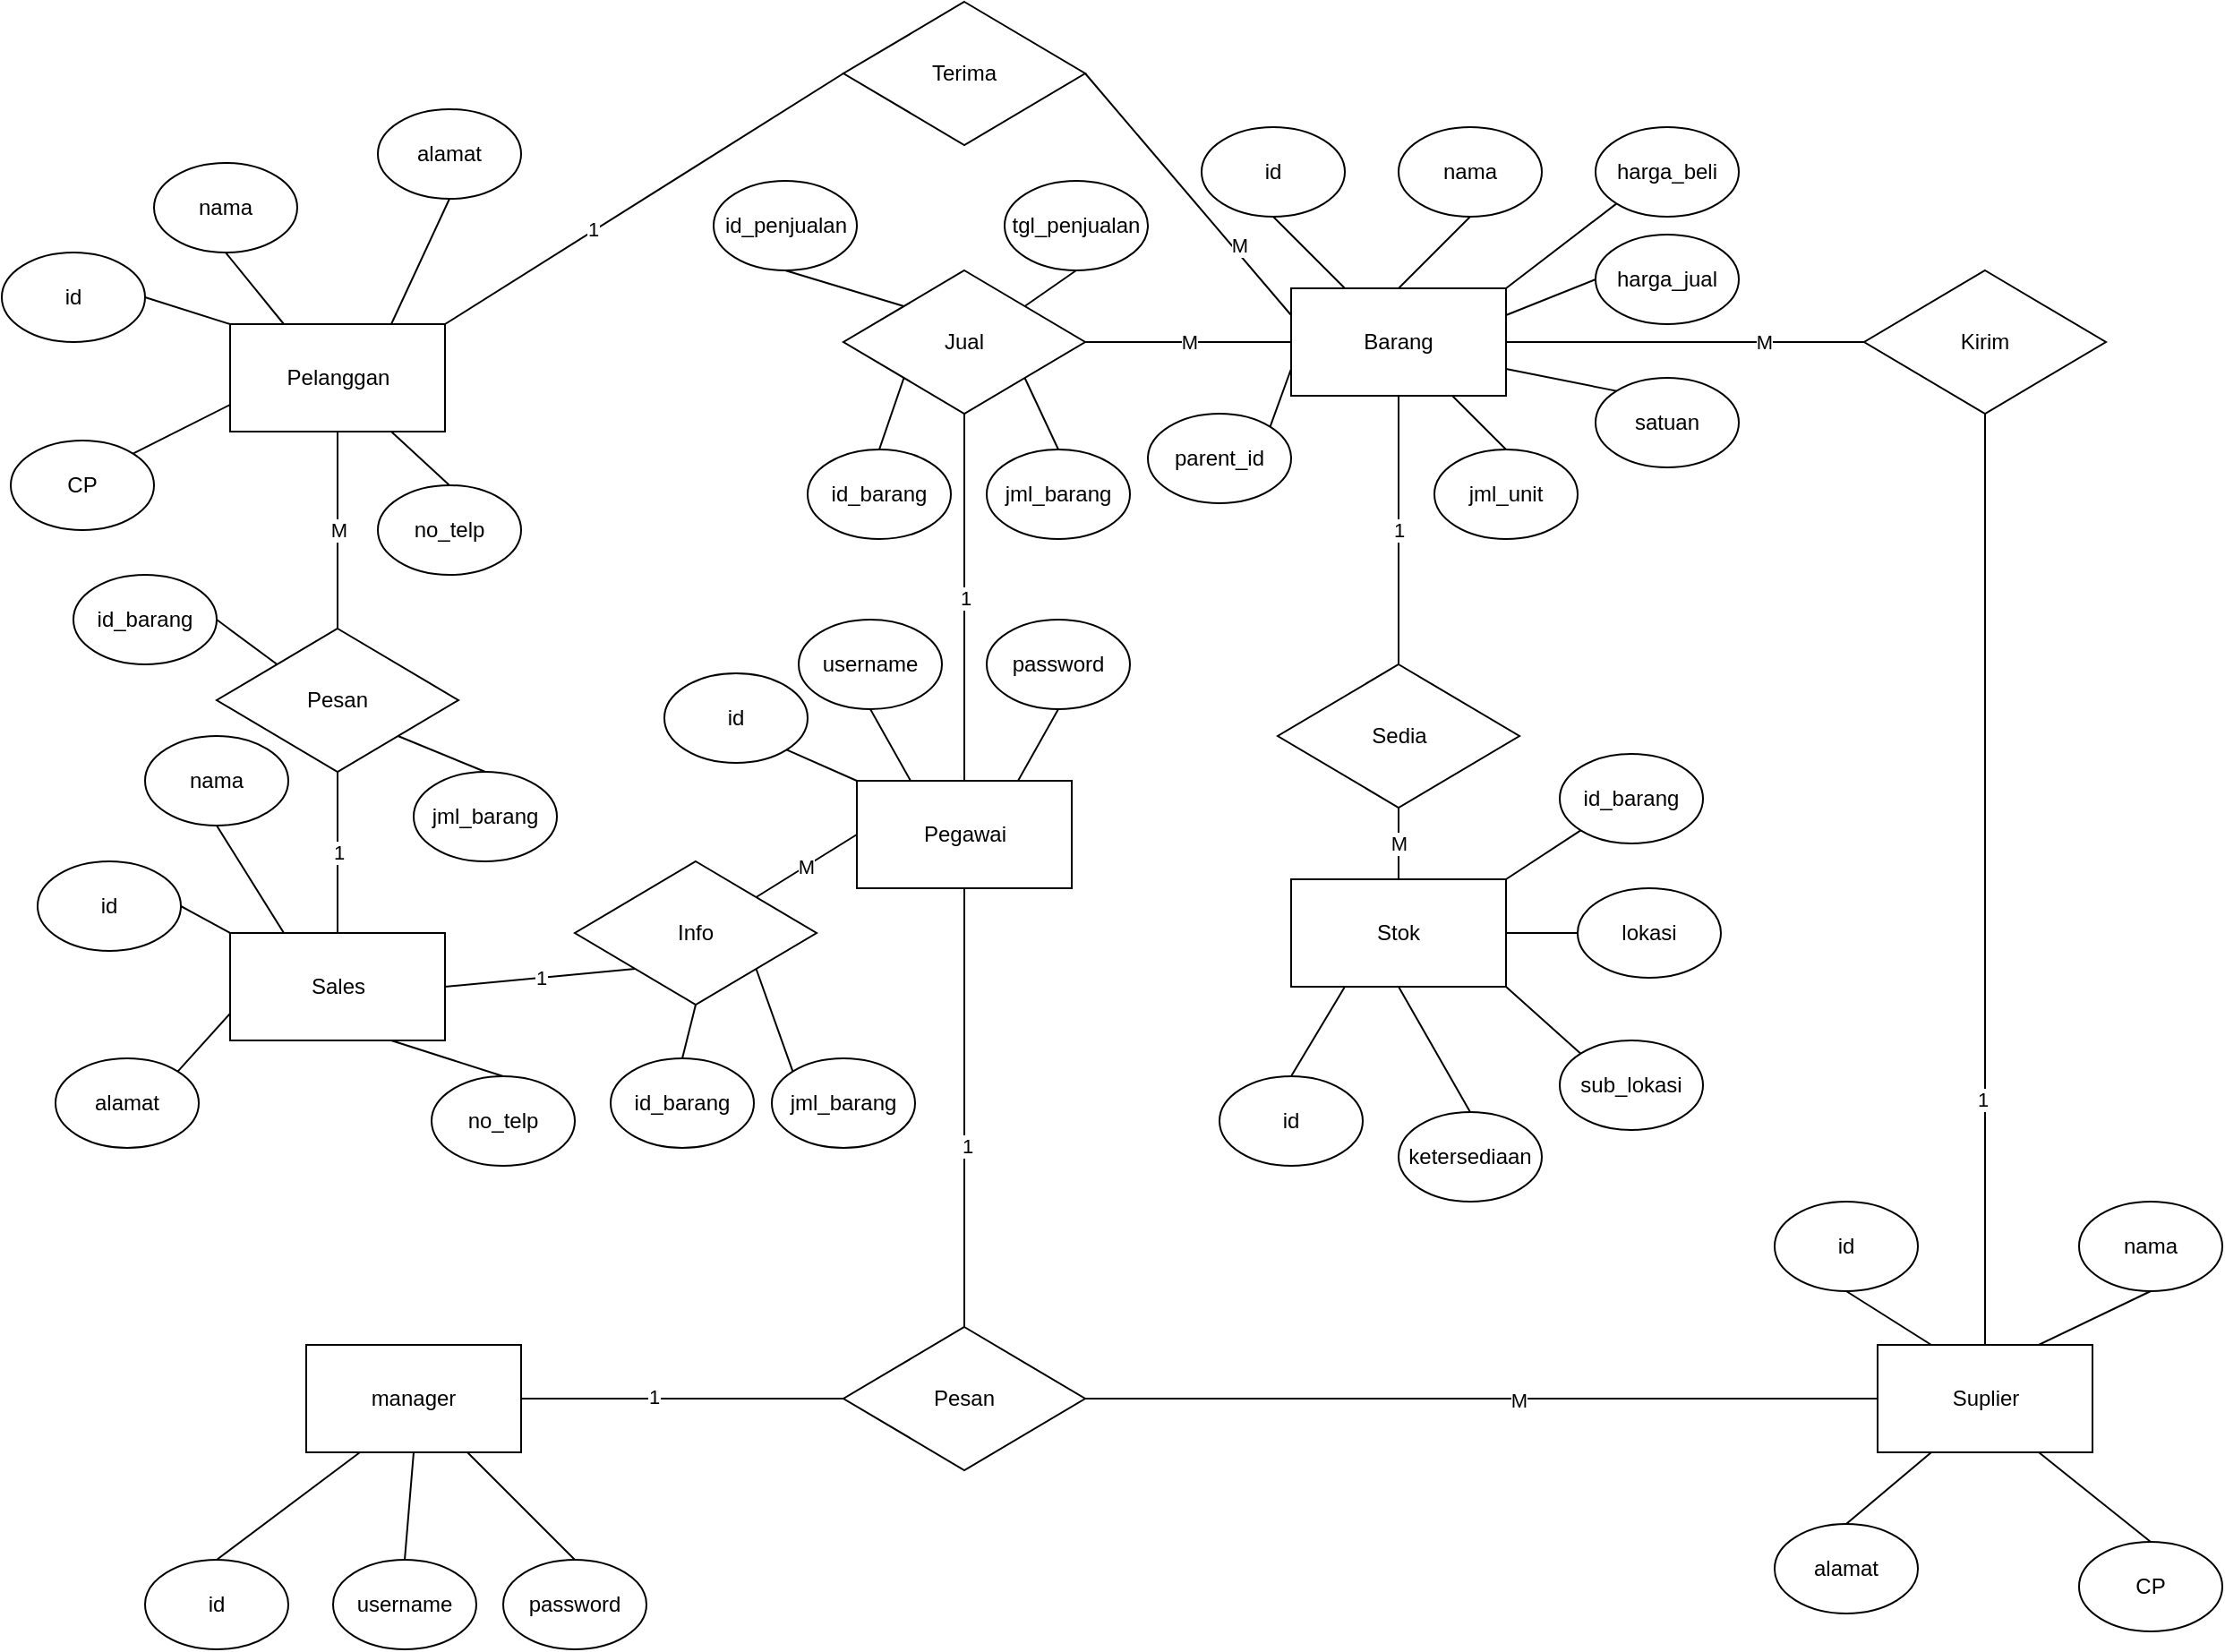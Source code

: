 <mxfile version="13.4.4" type="device"><diagram id="vcziOjVZ2U9jqrs1L8_x" name="Page-1"><mxGraphModel dx="2313" dy="846" grid="1" gridSize="10" guides="1" tooltips="1" connect="1" arrows="1" fold="1" page="1" pageScale="1" pageWidth="850" pageHeight="1100" math="0" shadow="0"><root><mxCell id="0"/><mxCell id="1" parent="0"/><mxCell id="saj2BSF682w0n4UITvv3-1" value="Pegawai" style="rounded=0;whiteSpace=wrap;html=1;" vertex="1" parent="1"><mxGeometry x="377.5" y="445" width="120" height="60" as="geometry"/></mxCell><mxCell id="saj2BSF682w0n4UITvv3-2" value="id" style="ellipse;whiteSpace=wrap;html=1;" vertex="1" parent="1"><mxGeometry x="270" y="385" width="80" height="50" as="geometry"/></mxCell><mxCell id="saj2BSF682w0n4UITvv3-3" value="username" style="ellipse;whiteSpace=wrap;html=1;" vertex="1" parent="1"><mxGeometry x="345" y="355" width="80" height="50" as="geometry"/></mxCell><mxCell id="saj2BSF682w0n4UITvv3-4" value="password" style="ellipse;whiteSpace=wrap;html=1;" vertex="1" parent="1"><mxGeometry x="450" y="355" width="80" height="50" as="geometry"/></mxCell><mxCell id="saj2BSF682w0n4UITvv3-8" value="" style="endArrow=none;html=1;entryX=1;entryY=1;entryDx=0;entryDy=0;exitX=0;exitY=0;exitDx=0;exitDy=0;" edge="1" parent="1" source="saj2BSF682w0n4UITvv3-1" target="saj2BSF682w0n4UITvv3-2"><mxGeometry width="50" height="50" relative="1" as="geometry"><mxPoint x="660" y="605" as="sourcePoint"/><mxPoint x="710" y="555" as="targetPoint"/></mxGeometry></mxCell><mxCell id="saj2BSF682w0n4UITvv3-9" value="" style="endArrow=none;html=1;entryX=0.5;entryY=1;entryDx=0;entryDy=0;exitX=0.25;exitY=0;exitDx=0;exitDy=0;" edge="1" parent="1" source="saj2BSF682w0n4UITvv3-1" target="saj2BSF682w0n4UITvv3-3"><mxGeometry width="50" height="50" relative="1" as="geometry"><mxPoint x="360" y="615" as="sourcePoint"/><mxPoint x="410" y="565" as="targetPoint"/></mxGeometry></mxCell><mxCell id="saj2BSF682w0n4UITvv3-10" value="" style="endArrow=none;html=1;entryX=0.5;entryY=1;entryDx=0;entryDy=0;exitX=0.75;exitY=0;exitDx=0;exitDy=0;" edge="1" parent="1" source="saj2BSF682w0n4UITvv3-1" target="saj2BSF682w0n4UITvv3-4"><mxGeometry width="50" height="50" relative="1" as="geometry"><mxPoint x="660" y="605" as="sourcePoint"/><mxPoint x="710" y="555" as="targetPoint"/></mxGeometry></mxCell><mxCell id="saj2BSF682w0n4UITvv3-11" value="Jual" style="rhombus;whiteSpace=wrap;html=1;" vertex="1" parent="1"><mxGeometry x="370" y="160" width="135" height="80" as="geometry"/></mxCell><mxCell id="saj2BSF682w0n4UITvv3-15" value="id_penjualan" style="ellipse;whiteSpace=wrap;html=1;" vertex="1" parent="1"><mxGeometry x="297.5" y="110" width="80" height="50" as="geometry"/></mxCell><mxCell id="saj2BSF682w0n4UITvv3-16" value="tgl_penjualan" style="ellipse;whiteSpace=wrap;html=1;" vertex="1" parent="1"><mxGeometry x="460" y="110" width="80" height="50" as="geometry"/></mxCell><mxCell id="saj2BSF682w0n4UITvv3-17" value="id_barang" style="ellipse;whiteSpace=wrap;html=1;" vertex="1" parent="1"><mxGeometry x="350" y="260" width="80" height="50" as="geometry"/></mxCell><mxCell id="saj2BSF682w0n4UITvv3-18" value="jml_barang" style="ellipse;whiteSpace=wrap;html=1;" vertex="1" parent="1"><mxGeometry x="450" y="260" width="80" height="50" as="geometry"/></mxCell><mxCell id="saj2BSF682w0n4UITvv3-19" value="" style="endArrow=none;html=1;entryX=0;entryY=1;entryDx=0;entryDy=0;exitX=0.5;exitY=0;exitDx=0;exitDy=0;" edge="1" parent="1" source="saj2BSF682w0n4UITvv3-17" target="saj2BSF682w0n4UITvv3-11"><mxGeometry width="50" height="50" relative="1" as="geometry"><mxPoint x="400" y="330" as="sourcePoint"/><mxPoint x="450" y="280" as="targetPoint"/></mxGeometry></mxCell><mxCell id="saj2BSF682w0n4UITvv3-20" value="" style="endArrow=none;html=1;entryX=1;entryY=1;entryDx=0;entryDy=0;exitX=0.5;exitY=0;exitDx=0;exitDy=0;" edge="1" parent="1" source="saj2BSF682w0n4UITvv3-18" target="saj2BSF682w0n4UITvv3-11"><mxGeometry width="50" height="50" relative="1" as="geometry"><mxPoint x="400" y="330" as="sourcePoint"/><mxPoint x="450" y="280" as="targetPoint"/></mxGeometry></mxCell><mxCell id="saj2BSF682w0n4UITvv3-22" value="" style="endArrow=none;html=1;entryX=0.5;entryY=1;entryDx=0;entryDy=0;exitX=1;exitY=0;exitDx=0;exitDy=0;" edge="1" parent="1" source="saj2BSF682w0n4UITvv3-11" target="saj2BSF682w0n4UITvv3-16"><mxGeometry width="50" height="50" relative="1" as="geometry"><mxPoint x="370" y="420" as="sourcePoint"/><mxPoint x="440" y="340" as="targetPoint"/></mxGeometry></mxCell><mxCell id="saj2BSF682w0n4UITvv3-23" value="" style="endArrow=none;html=1;entryX=0.5;entryY=1;entryDx=0;entryDy=0;exitX=0;exitY=0;exitDx=0;exitDy=0;" edge="1" parent="1" source="saj2BSF682w0n4UITvv3-11" target="saj2BSF682w0n4UITvv3-15"><mxGeometry width="50" height="50" relative="1" as="geometry"><mxPoint x="375" y="380" as="sourcePoint"/><mxPoint x="425" y="330" as="targetPoint"/></mxGeometry></mxCell><mxCell id="saj2BSF682w0n4UITvv3-24" value="Barang" style="rounded=0;whiteSpace=wrap;html=1;" vertex="1" parent="1"><mxGeometry x="620" y="170" width="120" height="60" as="geometry"/></mxCell><mxCell id="saj2BSF682w0n4UITvv3-25" value="id" style="ellipse;whiteSpace=wrap;html=1;" vertex="1" parent="1"><mxGeometry x="570" y="80" width="80" height="50" as="geometry"/></mxCell><mxCell id="saj2BSF682w0n4UITvv3-26" value="nama" style="ellipse;whiteSpace=wrap;html=1;" vertex="1" parent="1"><mxGeometry x="680" y="80" width="80" height="50" as="geometry"/></mxCell><mxCell id="saj2BSF682w0n4UITvv3-27" value="harga_beli" style="ellipse;whiteSpace=wrap;html=1;" vertex="1" parent="1"><mxGeometry x="790" y="80" width="80" height="50" as="geometry"/></mxCell><mxCell id="saj2BSF682w0n4UITvv3-28" value="harga_jual" style="ellipse;whiteSpace=wrap;html=1;" vertex="1" parent="1"><mxGeometry x="790" y="140" width="80" height="50" as="geometry"/></mxCell><mxCell id="saj2BSF682w0n4UITvv3-29" value="satuan" style="ellipse;whiteSpace=wrap;html=1;" vertex="1" parent="1"><mxGeometry x="790" y="220" width="80" height="50" as="geometry"/></mxCell><mxCell id="saj2BSF682w0n4UITvv3-30" value="jml_unit" style="ellipse;whiteSpace=wrap;html=1;" vertex="1" parent="1"><mxGeometry x="700" y="260" width="80" height="50" as="geometry"/></mxCell><mxCell id="saj2BSF682w0n4UITvv3-31" value="parent_id" style="ellipse;whiteSpace=wrap;html=1;" vertex="1" parent="1"><mxGeometry x="540" y="240" width="80" height="50" as="geometry"/></mxCell><mxCell id="saj2BSF682w0n4UITvv3-32" value="" style="endArrow=none;html=1;entryX=0.5;entryY=1;entryDx=0;entryDy=0;exitX=0.25;exitY=0;exitDx=0;exitDy=0;" edge="1" parent="1" source="saj2BSF682w0n4UITvv3-24" target="saj2BSF682w0n4UITvv3-25"><mxGeometry width="50" height="50" relative="1" as="geometry"><mxPoint x="550" y="420" as="sourcePoint"/><mxPoint x="600" y="370" as="targetPoint"/></mxGeometry></mxCell><mxCell id="saj2BSF682w0n4UITvv3-33" value="" style="endArrow=none;html=1;entryX=0.5;entryY=1;entryDx=0;entryDy=0;exitX=0.5;exitY=0;exitDx=0;exitDy=0;" edge="1" parent="1" source="saj2BSF682w0n4UITvv3-24" target="saj2BSF682w0n4UITvv3-26"><mxGeometry width="50" height="50" relative="1" as="geometry"><mxPoint x="550" y="410" as="sourcePoint"/><mxPoint x="600" y="360" as="targetPoint"/></mxGeometry></mxCell><mxCell id="saj2BSF682w0n4UITvv3-34" value="" style="endArrow=none;html=1;entryX=0;entryY=1;entryDx=0;entryDy=0;exitX=1;exitY=0;exitDx=0;exitDy=0;" edge="1" parent="1" source="saj2BSF682w0n4UITvv3-24" target="saj2BSF682w0n4UITvv3-27"><mxGeometry width="50" height="50" relative="1" as="geometry"><mxPoint x="540" y="410" as="sourcePoint"/><mxPoint x="590" y="360" as="targetPoint"/></mxGeometry></mxCell><mxCell id="saj2BSF682w0n4UITvv3-35" value="" style="endArrow=none;html=1;entryX=0;entryY=0.5;entryDx=0;entryDy=0;exitX=1;exitY=0.25;exitDx=0;exitDy=0;" edge="1" parent="1" source="saj2BSF682w0n4UITvv3-24" target="saj2BSF682w0n4UITvv3-28"><mxGeometry width="50" height="50" relative="1" as="geometry"><mxPoint x="690" y="400" as="sourcePoint"/><mxPoint x="740" y="350" as="targetPoint"/></mxGeometry></mxCell><mxCell id="saj2BSF682w0n4UITvv3-36" value="" style="endArrow=none;html=1;entryX=0;entryY=0;entryDx=0;entryDy=0;exitX=1;exitY=0.75;exitDx=0;exitDy=0;" edge="1" parent="1" source="saj2BSF682w0n4UITvv3-24" target="saj2BSF682w0n4UITvv3-29"><mxGeometry width="50" height="50" relative="1" as="geometry"><mxPoint x="690" y="410" as="sourcePoint"/><mxPoint x="740" y="360" as="targetPoint"/></mxGeometry></mxCell><mxCell id="saj2BSF682w0n4UITvv3-37" value="" style="endArrow=none;html=1;entryX=0.75;entryY=1;entryDx=0;entryDy=0;exitX=0.5;exitY=0;exitDx=0;exitDy=0;" edge="1" parent="1" source="saj2BSF682w0n4UITvv3-30" target="saj2BSF682w0n4UITvv3-24"><mxGeometry width="50" height="50" relative="1" as="geometry"><mxPoint x="690" y="410" as="sourcePoint"/><mxPoint x="740" y="360" as="targetPoint"/></mxGeometry></mxCell><mxCell id="saj2BSF682w0n4UITvv3-38" value="" style="endArrow=none;html=1;entryX=0;entryY=0.75;entryDx=0;entryDy=0;exitX=1;exitY=0;exitDx=0;exitDy=0;" edge="1" parent="1" source="saj2BSF682w0n4UITvv3-31" target="saj2BSF682w0n4UITvv3-24"><mxGeometry width="50" height="50" relative="1" as="geometry"><mxPoint x="580" y="420" as="sourcePoint"/><mxPoint x="630" y="370" as="targetPoint"/></mxGeometry></mxCell><mxCell id="saj2BSF682w0n4UITvv3-39" value="M" style="endArrow=none;html=1;entryX=0;entryY=0.5;entryDx=0;entryDy=0;exitX=1;exitY=0.5;exitDx=0;exitDy=0;" edge="1" parent="1" source="saj2BSF682w0n4UITvv3-11" target="saj2BSF682w0n4UITvv3-24"><mxGeometry width="50" height="50" relative="1" as="geometry"><mxPoint x="470" y="410" as="sourcePoint"/><mxPoint x="520" y="360" as="targetPoint"/></mxGeometry></mxCell><mxCell id="saj2BSF682w0n4UITvv3-40" value="Sedia" style="rhombus;whiteSpace=wrap;html=1;" vertex="1" parent="1"><mxGeometry x="612.5" y="380" width="135" height="80" as="geometry"/></mxCell><mxCell id="saj2BSF682w0n4UITvv3-41" value="1" style="endArrow=none;html=1;entryX=0.5;entryY=1;entryDx=0;entryDy=0;exitX=0.5;exitY=0;exitDx=0;exitDy=0;" edge="1" parent="1" source="saj2BSF682w0n4UITvv3-40" target="saj2BSF682w0n4UITvv3-24"><mxGeometry width="50" height="50" relative="1" as="geometry"><mxPoint x="420" y="470" as="sourcePoint"/><mxPoint x="470" y="420" as="targetPoint"/></mxGeometry></mxCell><mxCell id="saj2BSF682w0n4UITvv3-42" value="Stok" style="rounded=0;whiteSpace=wrap;html=1;" vertex="1" parent="1"><mxGeometry x="620" y="500" width="120" height="60" as="geometry"/></mxCell><mxCell id="saj2BSF682w0n4UITvv3-43" value="M" style="endArrow=none;html=1;entryX=0.5;entryY=1;entryDx=0;entryDy=0;" edge="1" parent="1" source="saj2BSF682w0n4UITvv3-42" target="saj2BSF682w0n4UITvv3-40"><mxGeometry width="50" height="50" relative="1" as="geometry"><mxPoint x="460" y="610" as="sourcePoint"/><mxPoint x="510" y="560" as="targetPoint"/></mxGeometry></mxCell><mxCell id="saj2BSF682w0n4UITvv3-44" value="id_barang" style="ellipse;whiteSpace=wrap;html=1;" vertex="1" parent="1"><mxGeometry x="770" y="430" width="80" height="50" as="geometry"/></mxCell><mxCell id="saj2BSF682w0n4UITvv3-45" value="lokasi" style="ellipse;whiteSpace=wrap;html=1;" vertex="1" parent="1"><mxGeometry x="780" y="505" width="80" height="50" as="geometry"/></mxCell><mxCell id="saj2BSF682w0n4UITvv3-46" value="sub_lokasi" style="ellipse;whiteSpace=wrap;html=1;" vertex="1" parent="1"><mxGeometry x="770" y="590" width="80" height="50" as="geometry"/></mxCell><mxCell id="saj2BSF682w0n4UITvv3-47" value="ketersediaan" style="ellipse;whiteSpace=wrap;html=1;" vertex="1" parent="1"><mxGeometry x="680" y="630" width="80" height="50" as="geometry"/></mxCell><mxCell id="saj2BSF682w0n4UITvv3-48" value="id" style="ellipse;whiteSpace=wrap;html=1;" vertex="1" parent="1"><mxGeometry x="580" y="610" width="80" height="50" as="geometry"/></mxCell><mxCell id="saj2BSF682w0n4UITvv3-49" value="" style="endArrow=none;html=1;entryX=0.25;entryY=1;entryDx=0;entryDy=0;exitX=0.5;exitY=0;exitDx=0;exitDy=0;" edge="1" parent="1" source="saj2BSF682w0n4UITvv3-48" target="saj2BSF682w0n4UITvv3-42"><mxGeometry width="50" height="50" relative="1" as="geometry"><mxPoint x="450" y="630" as="sourcePoint"/><mxPoint x="500" y="580" as="targetPoint"/></mxGeometry></mxCell><mxCell id="saj2BSF682w0n4UITvv3-50" value="" style="endArrow=none;html=1;entryX=0.5;entryY=1;entryDx=0;entryDy=0;exitX=0.5;exitY=0;exitDx=0;exitDy=0;" edge="1" parent="1" source="saj2BSF682w0n4UITvv3-47" target="saj2BSF682w0n4UITvv3-42"><mxGeometry width="50" height="50" relative="1" as="geometry"><mxPoint x="660" y="770" as="sourcePoint"/><mxPoint x="710" y="720" as="targetPoint"/></mxGeometry></mxCell><mxCell id="saj2BSF682w0n4UITvv3-51" value="" style="endArrow=none;html=1;entryX=1;entryY=1;entryDx=0;entryDy=0;exitX=0;exitY=0;exitDx=0;exitDy=0;" edge="1" parent="1" source="saj2BSF682w0n4UITvv3-46" target="saj2BSF682w0n4UITvv3-42"><mxGeometry width="50" height="50" relative="1" as="geometry"><mxPoint x="850" y="800" as="sourcePoint"/><mxPoint x="900" y="750" as="targetPoint"/></mxGeometry></mxCell><mxCell id="saj2BSF682w0n4UITvv3-52" value="" style="endArrow=none;html=1;entryX=1;entryY=0.5;entryDx=0;entryDy=0;exitX=0;exitY=0.5;exitDx=0;exitDy=0;" edge="1" parent="1" source="saj2BSF682w0n4UITvv3-45" target="saj2BSF682w0n4UITvv3-42"><mxGeometry width="50" height="50" relative="1" as="geometry"><mxPoint x="780" y="780" as="sourcePoint"/><mxPoint x="830" y="730" as="targetPoint"/></mxGeometry></mxCell><mxCell id="saj2BSF682w0n4UITvv3-53" value="" style="endArrow=none;html=1;entryX=0;entryY=1;entryDx=0;entryDy=0;exitX=1;exitY=0;exitDx=0;exitDy=0;" edge="1" parent="1" source="saj2BSF682w0n4UITvv3-42" target="saj2BSF682w0n4UITvv3-44"><mxGeometry width="50" height="50" relative="1" as="geometry"><mxPoint x="680" y="760" as="sourcePoint"/><mxPoint x="730" y="710" as="targetPoint"/></mxGeometry></mxCell><mxCell id="saj2BSF682w0n4UITvv3-54" value="Kirim" style="rhombus;whiteSpace=wrap;html=1;" vertex="1" parent="1"><mxGeometry x="940" y="160" width="135" height="80" as="geometry"/></mxCell><mxCell id="saj2BSF682w0n4UITvv3-55" value="" style="endArrow=none;html=1;entryX=0;entryY=0.5;entryDx=0;entryDy=0;exitX=1;exitY=0.5;exitDx=0;exitDy=0;" edge="1" parent="1" source="saj2BSF682w0n4UITvv3-24" target="saj2BSF682w0n4UITvv3-54"><mxGeometry width="50" height="50" relative="1" as="geometry"><mxPoint x="460" y="450" as="sourcePoint"/><mxPoint x="510" y="400" as="targetPoint"/></mxGeometry></mxCell><mxCell id="saj2BSF682w0n4UITvv3-127" value="M" style="edgeLabel;html=1;align=center;verticalAlign=middle;resizable=0;points=[];" vertex="1" connectable="0" parent="saj2BSF682w0n4UITvv3-55"><mxGeometry x="0.439" relative="1" as="geometry"><mxPoint as="offset"/></mxGeometry></mxCell><mxCell id="saj2BSF682w0n4UITvv3-56" value="Suplier" style="rounded=0;whiteSpace=wrap;html=1;" vertex="1" parent="1"><mxGeometry x="947.5" y="760" width="120" height="60" as="geometry"/></mxCell><mxCell id="saj2BSF682w0n4UITvv3-57" value="id" style="ellipse;whiteSpace=wrap;html=1;" vertex="1" parent="1"><mxGeometry x="890" y="680" width="80" height="50" as="geometry"/></mxCell><mxCell id="saj2BSF682w0n4UITvv3-58" value="nama" style="ellipse;whiteSpace=wrap;html=1;" vertex="1" parent="1"><mxGeometry x="1060" y="680" width="80" height="50" as="geometry"/></mxCell><mxCell id="saj2BSF682w0n4UITvv3-59" value="CP" style="ellipse;whiteSpace=wrap;html=1;" vertex="1" parent="1"><mxGeometry x="1060" y="870" width="80" height="50" as="geometry"/></mxCell><mxCell id="saj2BSF682w0n4UITvv3-60" value="alamat" style="ellipse;whiteSpace=wrap;html=1;" vertex="1" parent="1"><mxGeometry x="890" y="860" width="80" height="50" as="geometry"/></mxCell><mxCell id="saj2BSF682w0n4UITvv3-61" value="" style="endArrow=none;html=1;entryX=0.25;entryY=0;entryDx=0;entryDy=0;exitX=0.5;exitY=1;exitDx=0;exitDy=0;" edge="1" parent="1" source="saj2BSF682w0n4UITvv3-57" target="saj2BSF682w0n4UITvv3-56"><mxGeometry width="50" height="50" relative="1" as="geometry"><mxPoint x="770" y="860" as="sourcePoint"/><mxPoint x="820" y="810" as="targetPoint"/></mxGeometry></mxCell><mxCell id="saj2BSF682w0n4UITvv3-62" value="" style="endArrow=none;html=1;entryX=0.5;entryY=1;entryDx=0;entryDy=0;exitX=0.75;exitY=0;exitDx=0;exitDy=0;" edge="1" parent="1" source="saj2BSF682w0n4UITvv3-56" target="saj2BSF682w0n4UITvv3-58"><mxGeometry width="50" height="50" relative="1" as="geometry"><mxPoint x="1010" y="970" as="sourcePoint"/><mxPoint x="1060" y="920" as="targetPoint"/></mxGeometry></mxCell><mxCell id="saj2BSF682w0n4UITvv3-63" value="" style="endArrow=none;html=1;entryX=0.25;entryY=1;entryDx=0;entryDy=0;exitX=0.5;exitY=0;exitDx=0;exitDy=0;" edge="1" parent="1" source="saj2BSF682w0n4UITvv3-60" target="saj2BSF682w0n4UITvv3-56"><mxGeometry width="50" height="50" relative="1" as="geometry"><mxPoint x="920" y="980" as="sourcePoint"/><mxPoint x="970" y="930" as="targetPoint"/></mxGeometry></mxCell><mxCell id="saj2BSF682w0n4UITvv3-64" value="" style="endArrow=none;html=1;entryX=0.75;entryY=1;entryDx=0;entryDy=0;exitX=0.5;exitY=0;exitDx=0;exitDy=0;" edge="1" parent="1" source="saj2BSF682w0n4UITvv3-59" target="saj2BSF682w0n4UITvv3-56"><mxGeometry width="50" height="50" relative="1" as="geometry"><mxPoint x="1040" y="990" as="sourcePoint"/><mxPoint x="1090" y="940" as="targetPoint"/></mxGeometry></mxCell><mxCell id="saj2BSF682w0n4UITvv3-65" value="" style="endArrow=none;html=1;entryX=0.5;entryY=1;entryDx=0;entryDy=0;exitX=0.5;exitY=0;exitDx=0;exitDy=0;" edge="1" parent="1" source="saj2BSF682w0n4UITvv3-56" target="saj2BSF682w0n4UITvv3-54"><mxGeometry width="50" height="50" relative="1" as="geometry"><mxPoint x="950" y="510" as="sourcePoint"/><mxPoint x="1000" y="460" as="targetPoint"/></mxGeometry></mxCell><mxCell id="saj2BSF682w0n4UITvv3-126" value="1" style="edgeLabel;html=1;align=center;verticalAlign=middle;resizable=0;points=[];" vertex="1" connectable="0" parent="saj2BSF682w0n4UITvv3-65"><mxGeometry x="-0.472" y="2" relative="1" as="geometry"><mxPoint as="offset"/></mxGeometry></mxCell><mxCell id="saj2BSF682w0n4UITvv3-66" value="Pesan" style="rhombus;whiteSpace=wrap;html=1;" vertex="1" parent="1"><mxGeometry x="370" y="750" width="135" height="80" as="geometry"/></mxCell><mxCell id="saj2BSF682w0n4UITvv3-67" value="" style="endArrow=none;html=1;entryX=0;entryY=0.5;entryDx=0;entryDy=0;exitX=1;exitY=0.5;exitDx=0;exitDy=0;" edge="1" parent="1" source="saj2BSF682w0n4UITvv3-66" target="saj2BSF682w0n4UITvv3-56"><mxGeometry width="50" height="50" relative="1" as="geometry"><mxPoint x="660" y="750" as="sourcePoint"/><mxPoint x="710" y="700" as="targetPoint"/></mxGeometry></mxCell><mxCell id="saj2BSF682w0n4UITvv3-124" value="M" style="edgeLabel;html=1;align=center;verticalAlign=middle;resizable=0;points=[];" vertex="1" connectable="0" parent="saj2BSF682w0n4UITvv3-67"><mxGeometry x="0.092" y="-1" relative="1" as="geometry"><mxPoint as="offset"/></mxGeometry></mxCell><mxCell id="saj2BSF682w0n4UITvv3-68" value="manager" style="rounded=0;whiteSpace=wrap;html=1;" vertex="1" parent="1"><mxGeometry x="70" y="760" width="120" height="60" as="geometry"/></mxCell><mxCell id="saj2BSF682w0n4UITvv3-69" value="id" style="ellipse;whiteSpace=wrap;html=1;" vertex="1" parent="1"><mxGeometry x="-20" y="880" width="80" height="50" as="geometry"/></mxCell><mxCell id="saj2BSF682w0n4UITvv3-70" value="username" style="ellipse;whiteSpace=wrap;html=1;" vertex="1" parent="1"><mxGeometry x="85" y="880" width="80" height="50" as="geometry"/></mxCell><mxCell id="saj2BSF682w0n4UITvv3-71" value="password" style="ellipse;whiteSpace=wrap;html=1;" vertex="1" parent="1"><mxGeometry x="180" y="880" width="80" height="50" as="geometry"/></mxCell><mxCell id="saj2BSF682w0n4UITvv3-75" value="" style="endArrow=none;html=1;entryX=0;entryY=0.5;entryDx=0;entryDy=0;exitX=1;exitY=0.5;exitDx=0;exitDy=0;" edge="1" parent="1" source="saj2BSF682w0n4UITvv3-68" target="saj2BSF682w0n4UITvv3-66"><mxGeometry width="50" height="50" relative="1" as="geometry"><mxPoint x="250" y="870" as="sourcePoint"/><mxPoint x="300" y="820" as="targetPoint"/></mxGeometry></mxCell><mxCell id="saj2BSF682w0n4UITvv3-123" value="1" style="edgeLabel;html=1;align=center;verticalAlign=middle;resizable=0;points=[];" vertex="1" connectable="0" parent="saj2BSF682w0n4UITvv3-75"><mxGeometry x="-0.179" y="1" relative="1" as="geometry"><mxPoint as="offset"/></mxGeometry></mxCell><mxCell id="saj2BSF682w0n4UITvv3-76" value="Pelanggan" style="rounded=0;whiteSpace=wrap;html=1;" vertex="1" parent="1"><mxGeometry x="27.5" y="190" width="120" height="60" as="geometry"/></mxCell><mxCell id="saj2BSF682w0n4UITvv3-77" value="id" style="ellipse;whiteSpace=wrap;html=1;" vertex="1" parent="1"><mxGeometry x="-100" y="150" width="80" height="50" as="geometry"/></mxCell><mxCell id="saj2BSF682w0n4UITvv3-78" value="nama" style="ellipse;whiteSpace=wrap;html=1;" vertex="1" parent="1"><mxGeometry x="-15" y="100" width="80" height="50" as="geometry"/></mxCell><mxCell id="saj2BSF682w0n4UITvv3-79" value="alamat" style="ellipse;whiteSpace=wrap;html=1;" vertex="1" parent="1"><mxGeometry x="110" y="70" width="80" height="50" as="geometry"/></mxCell><mxCell id="saj2BSF682w0n4UITvv3-80" value="" style="endArrow=none;html=1;entryX=1;entryY=0.5;entryDx=0;entryDy=0;exitX=0;exitY=0;exitDx=0;exitDy=0;" edge="1" parent="1" source="saj2BSF682w0n4UITvv3-76" target="saj2BSF682w0n4UITvv3-77"><mxGeometry width="50" height="50" relative="1" as="geometry"><mxPoint x="300" y="350" as="sourcePoint"/><mxPoint x="350" y="300" as="targetPoint"/></mxGeometry></mxCell><mxCell id="saj2BSF682w0n4UITvv3-81" value="" style="endArrow=none;html=1;entryX=0.5;entryY=1;entryDx=0;entryDy=0;exitX=0.25;exitY=0;exitDx=0;exitDy=0;" edge="1" parent="1" source="saj2BSF682w0n4UITvv3-76" target="saj2BSF682w0n4UITvv3-78"><mxGeometry width="50" height="50" relative="1" as="geometry"><mxPoint y="360" as="sourcePoint"/><mxPoint x="50" y="310" as="targetPoint"/></mxGeometry></mxCell><mxCell id="saj2BSF682w0n4UITvv3-82" value="" style="endArrow=none;html=1;entryX=0.5;entryY=1;entryDx=0;entryDy=0;exitX=0.75;exitY=0;exitDx=0;exitDy=0;" edge="1" parent="1" source="saj2BSF682w0n4UITvv3-76" target="saj2BSF682w0n4UITvv3-79"><mxGeometry width="50" height="50" relative="1" as="geometry"><mxPoint x="300" y="350" as="sourcePoint"/><mxPoint x="350" y="300" as="targetPoint"/></mxGeometry></mxCell><mxCell id="saj2BSF682w0n4UITvv3-83" value="CP" style="ellipse;whiteSpace=wrap;html=1;" vertex="1" parent="1"><mxGeometry x="-95" y="255" width="80" height="50" as="geometry"/></mxCell><mxCell id="saj2BSF682w0n4UITvv3-84" value="no_telp" style="ellipse;whiteSpace=wrap;html=1;" vertex="1" parent="1"><mxGeometry x="110" y="280" width="80" height="50" as="geometry"/></mxCell><mxCell id="saj2BSF682w0n4UITvv3-85" value="" style="endArrow=none;html=1;entryX=0;entryY=0.75;entryDx=0;entryDy=0;exitX=1;exitY=0;exitDx=0;exitDy=0;" edge="1" parent="1" source="saj2BSF682w0n4UITvv3-83" target="saj2BSF682w0n4UITvv3-76"><mxGeometry width="50" height="50" relative="1" as="geometry"><mxPoint x="-190" y="280" as="sourcePoint"/><mxPoint x="-140" y="230" as="targetPoint"/></mxGeometry></mxCell><mxCell id="saj2BSF682w0n4UITvv3-86" value="" style="endArrow=none;html=1;entryX=0.75;entryY=1;entryDx=0;entryDy=0;exitX=0.5;exitY=0;exitDx=0;exitDy=0;" edge="1" parent="1" source="saj2BSF682w0n4UITvv3-84" target="saj2BSF682w0n4UITvv3-76"><mxGeometry width="50" height="50" relative="1" as="geometry"><mxPoint x="10" y="330" as="sourcePoint"/><mxPoint x="60" y="280" as="targetPoint"/></mxGeometry></mxCell><mxCell id="saj2BSF682w0n4UITvv3-87" value="Sales" style="rounded=0;whiteSpace=wrap;html=1;" vertex="1" parent="1"><mxGeometry x="27.5" y="530" width="120" height="60" as="geometry"/></mxCell><mxCell id="saj2BSF682w0n4UITvv3-88" value="id" style="ellipse;whiteSpace=wrap;html=1;" vertex="1" parent="1"><mxGeometry x="-80" y="490" width="80" height="50" as="geometry"/></mxCell><mxCell id="saj2BSF682w0n4UITvv3-89" value="nama" style="ellipse;whiteSpace=wrap;html=1;" vertex="1" parent="1"><mxGeometry x="-20" y="420" width="80" height="50" as="geometry"/></mxCell><mxCell id="saj2BSF682w0n4UITvv3-90" value="alamat" style="ellipse;whiteSpace=wrap;html=1;" vertex="1" parent="1"><mxGeometry x="-70" y="600" width="80" height="50" as="geometry"/></mxCell><mxCell id="saj2BSF682w0n4UITvv3-91" value="" style="endArrow=none;html=1;entryX=1;entryY=0.5;entryDx=0;entryDy=0;exitX=0;exitY=0;exitDx=0;exitDy=0;" edge="1" parent="1" source="saj2BSF682w0n4UITvv3-87" target="saj2BSF682w0n4UITvv3-88"><mxGeometry width="50" height="50" relative="1" as="geometry"><mxPoint x="320" y="690" as="sourcePoint"/><mxPoint x="370" y="640" as="targetPoint"/></mxGeometry></mxCell><mxCell id="saj2BSF682w0n4UITvv3-92" value="" style="endArrow=none;html=1;entryX=0.5;entryY=1;entryDx=0;entryDy=0;exitX=0.25;exitY=0;exitDx=0;exitDy=0;" edge="1" parent="1" source="saj2BSF682w0n4UITvv3-87" target="saj2BSF682w0n4UITvv3-89"><mxGeometry width="50" height="50" relative="1" as="geometry"><mxPoint x="20" y="700" as="sourcePoint"/><mxPoint x="70" y="650" as="targetPoint"/></mxGeometry></mxCell><mxCell id="saj2BSF682w0n4UITvv3-95" value="no_telp" style="ellipse;whiteSpace=wrap;html=1;" vertex="1" parent="1"><mxGeometry x="140" y="610" width="80" height="50" as="geometry"/></mxCell><mxCell id="saj2BSF682w0n4UITvv3-97" value="" style="endArrow=none;html=1;entryX=0.75;entryY=1;entryDx=0;entryDy=0;exitX=0.5;exitY=0;exitDx=0;exitDy=0;" edge="1" parent="1" source="saj2BSF682w0n4UITvv3-95" target="saj2BSF682w0n4UITvv3-87"><mxGeometry width="50" height="50" relative="1" as="geometry"><mxPoint x="30" y="670" as="sourcePoint"/><mxPoint x="80" y="620" as="targetPoint"/></mxGeometry></mxCell><mxCell id="saj2BSF682w0n4UITvv3-99" value="" style="endArrow=none;html=1;entryX=0;entryY=0.75;entryDx=0;entryDy=0;exitX=1;exitY=0;exitDx=0;exitDy=0;" edge="1" parent="1" source="saj2BSF682w0n4UITvv3-90" target="saj2BSF682w0n4UITvv3-87"><mxGeometry width="50" height="50" relative="1" as="geometry"><mxPoint y="600" as="sourcePoint"/><mxPoint x="-130" y="630" as="targetPoint"/></mxGeometry></mxCell><mxCell id="saj2BSF682w0n4UITvv3-100" value="" style="endArrow=none;html=1;entryX=0.75;entryY=1;entryDx=0;entryDy=0;exitX=0.5;exitY=0;exitDx=0;exitDy=0;" edge="1" parent="1" source="saj2BSF682w0n4UITvv3-71" target="saj2BSF682w0n4UITvv3-68"><mxGeometry width="50" height="50" relative="1" as="geometry"><mxPoint x="40" y="910" as="sourcePoint"/><mxPoint x="90" y="860" as="targetPoint"/></mxGeometry></mxCell><mxCell id="saj2BSF682w0n4UITvv3-101" value="" style="endArrow=none;html=1;entryX=0.5;entryY=1;entryDx=0;entryDy=0;exitX=0.5;exitY=0;exitDx=0;exitDy=0;" edge="1" parent="1" source="saj2BSF682w0n4UITvv3-70" target="saj2BSF682w0n4UITvv3-68"><mxGeometry width="50" height="50" relative="1" as="geometry"><mxPoint x="-60" y="850" as="sourcePoint"/><mxPoint x="-10" y="800" as="targetPoint"/></mxGeometry></mxCell><mxCell id="saj2BSF682w0n4UITvv3-102" value="" style="endArrow=none;html=1;entryX=0.25;entryY=1;entryDx=0;entryDy=0;exitX=0.5;exitY=0;exitDx=0;exitDy=0;" edge="1" parent="1" source="saj2BSF682w0n4UITvv3-69" target="saj2BSF682w0n4UITvv3-68"><mxGeometry width="50" height="50" relative="1" as="geometry"><mxPoint x="-20" y="920" as="sourcePoint"/><mxPoint x="30" y="870" as="targetPoint"/></mxGeometry></mxCell><mxCell id="saj2BSF682w0n4UITvv3-103" value="Pesan" style="rhombus;whiteSpace=wrap;html=1;" vertex="1" parent="1"><mxGeometry x="20" y="360" width="135" height="80" as="geometry"/></mxCell><mxCell id="saj2BSF682w0n4UITvv3-104" value="1" style="endArrow=none;html=1;entryX=0.5;entryY=1;entryDx=0;entryDy=0;exitX=0.5;exitY=0;exitDx=0;exitDy=0;" edge="1" parent="1" source="saj2BSF682w0n4UITvv3-1" target="saj2BSF682w0n4UITvv3-11"><mxGeometry width="50" height="50" relative="1" as="geometry"><mxPoint x="320" y="380" as="sourcePoint"/><mxPoint x="370" y="330" as="targetPoint"/></mxGeometry></mxCell><mxCell id="saj2BSF682w0n4UITvv3-105" value="id_barang" style="ellipse;whiteSpace=wrap;html=1;" vertex="1" parent="1"><mxGeometry x="-60" y="330" width="80" height="50" as="geometry"/></mxCell><mxCell id="saj2BSF682w0n4UITvv3-106" value="jml_barang" style="ellipse;whiteSpace=wrap;html=1;" vertex="1" parent="1"><mxGeometry x="130" y="440" width="80" height="50" as="geometry"/></mxCell><mxCell id="saj2BSF682w0n4UITvv3-107" value="" style="endArrow=none;html=1;entryX=0;entryY=0;entryDx=0;entryDy=0;exitX=1;exitY=0.5;exitDx=0;exitDy=0;" edge="1" parent="1" source="saj2BSF682w0n4UITvv3-105" target="saj2BSF682w0n4UITvv3-103"><mxGeometry width="50" height="50" relative="1" as="geometry"><mxPoint x="-110" y="450" as="sourcePoint"/><mxPoint x="-60" y="400" as="targetPoint"/></mxGeometry></mxCell><mxCell id="saj2BSF682w0n4UITvv3-108" value="" style="endArrow=none;html=1;entryX=0.5;entryY=0;entryDx=0;entryDy=0;exitX=1;exitY=1;exitDx=0;exitDy=0;" edge="1" parent="1" source="saj2BSF682w0n4UITvv3-103" target="saj2BSF682w0n4UITvv3-106"><mxGeometry width="50" height="50" relative="1" as="geometry"><mxPoint x="-130" y="500" as="sourcePoint"/><mxPoint x="-80" y="450" as="targetPoint"/></mxGeometry></mxCell><mxCell id="saj2BSF682w0n4UITvv3-109" value="M" style="endArrow=none;html=1;entryX=0.5;entryY=1;entryDx=0;entryDy=0;exitX=0.5;exitY=0;exitDx=0;exitDy=0;" edge="1" parent="1" source="saj2BSF682w0n4UITvv3-103" target="saj2BSF682w0n4UITvv3-76"><mxGeometry width="50" height="50" relative="1" as="geometry"><mxPoint x="-190" y="450" as="sourcePoint"/><mxPoint x="-140" y="400" as="targetPoint"/></mxGeometry></mxCell><mxCell id="saj2BSF682w0n4UITvv3-110" value="1" style="endArrow=none;html=1;entryX=0.5;entryY=1;entryDx=0;entryDy=0;exitX=0.5;exitY=0;exitDx=0;exitDy=0;" edge="1" parent="1" source="saj2BSF682w0n4UITvv3-87" target="saj2BSF682w0n4UITvv3-103"><mxGeometry width="50" height="50" relative="1" as="geometry"><mxPoint x="-190" y="450" as="sourcePoint"/><mxPoint x="-140" y="400" as="targetPoint"/></mxGeometry></mxCell><mxCell id="saj2BSF682w0n4UITvv3-111" value="Terima" style="rhombus;whiteSpace=wrap;html=1;" vertex="1" parent="1"><mxGeometry x="370" y="10" width="135" height="80" as="geometry"/></mxCell><mxCell id="saj2BSF682w0n4UITvv3-112" value="" style="endArrow=none;html=1;entryX=1;entryY=0.5;entryDx=0;entryDy=0;exitX=0;exitY=0.25;exitDx=0;exitDy=0;" edge="1" parent="1" source="saj2BSF682w0n4UITvv3-24" target="saj2BSF682w0n4UITvv3-111"><mxGeometry width="50" height="50" relative="1" as="geometry"><mxPoint x="560" y="390" as="sourcePoint"/><mxPoint x="610" y="340" as="targetPoint"/></mxGeometry></mxCell><mxCell id="saj2BSF682w0n4UITvv3-128" value="M" style="edgeLabel;html=1;align=center;verticalAlign=middle;resizable=0;points=[];" vertex="1" connectable="0" parent="saj2BSF682w0n4UITvv3-112"><mxGeometry x="-0.451" y="-3" relative="1" as="geometry"><mxPoint as="offset"/></mxGeometry></mxCell><mxCell id="saj2BSF682w0n4UITvv3-113" value="" style="endArrow=none;html=1;entryX=0;entryY=0.5;entryDx=0;entryDy=0;exitX=1;exitY=0;exitDx=0;exitDy=0;" edge="1" parent="1" source="saj2BSF682w0n4UITvv3-76" target="saj2BSF682w0n4UITvv3-111"><mxGeometry width="50" height="50" relative="1" as="geometry"><mxPoint x="-160" y="160" as="sourcePoint"/><mxPoint x="-110" y="110" as="targetPoint"/></mxGeometry></mxCell><mxCell id="saj2BSF682w0n4UITvv3-129" value="1" style="edgeLabel;html=1;align=center;verticalAlign=middle;resizable=0;points=[];" vertex="1" connectable="0" parent="saj2BSF682w0n4UITvv3-113"><mxGeometry x="-0.257" y="1" relative="1" as="geometry"><mxPoint as="offset"/></mxGeometry></mxCell><mxCell id="saj2BSF682w0n4UITvv3-114" value="Info" style="rhombus;whiteSpace=wrap;html=1;" vertex="1" parent="1"><mxGeometry x="220" y="490" width="135" height="80" as="geometry"/></mxCell><mxCell id="saj2BSF682w0n4UITvv3-115" value="1" style="endArrow=none;html=1;entryX=0;entryY=1;entryDx=0;entryDy=0;exitX=1;exitY=0.5;exitDx=0;exitDy=0;" edge="1" parent="1" source="saj2BSF682w0n4UITvv3-87" target="saj2BSF682w0n4UITvv3-114"><mxGeometry width="50" height="50" relative="1" as="geometry"><mxPoint x="380" y="720" as="sourcePoint"/><mxPoint x="430" y="670" as="targetPoint"/></mxGeometry></mxCell><mxCell id="saj2BSF682w0n4UITvv3-116" value="id_barang" style="ellipse;whiteSpace=wrap;html=1;" vertex="1" parent="1"><mxGeometry x="240" y="600" width="80" height="50" as="geometry"/></mxCell><mxCell id="saj2BSF682w0n4UITvv3-117" value="jml_barang" style="ellipse;whiteSpace=wrap;html=1;" vertex="1" parent="1"><mxGeometry x="330" y="600" width="80" height="50" as="geometry"/></mxCell><mxCell id="saj2BSF682w0n4UITvv3-118" value="" style="endArrow=none;html=1;entryX=0.5;entryY=1;entryDx=0;entryDy=0;exitX=0.5;exitY=0;exitDx=0;exitDy=0;" edge="1" parent="1" source="saj2BSF682w0n4UITvv3-116" target="saj2BSF682w0n4UITvv3-114"><mxGeometry width="50" height="50" relative="1" as="geometry"><mxPoint x="300" y="740" as="sourcePoint"/><mxPoint x="350" y="690" as="targetPoint"/></mxGeometry></mxCell><mxCell id="saj2BSF682w0n4UITvv3-119" value="" style="endArrow=none;html=1;entryX=1;entryY=1;entryDx=0;entryDy=0;exitX=0;exitY=0;exitDx=0;exitDy=0;" edge="1" parent="1" source="saj2BSF682w0n4UITvv3-117" target="saj2BSF682w0n4UITvv3-114"><mxGeometry width="50" height="50" relative="1" as="geometry"><mxPoint x="360" y="610" as="sourcePoint"/><mxPoint x="410" y="560" as="targetPoint"/></mxGeometry></mxCell><mxCell id="saj2BSF682w0n4UITvv3-120" value="M" style="endArrow=none;html=1;entryX=0;entryY=0.5;entryDx=0;entryDy=0;exitX=1;exitY=0;exitDx=0;exitDy=0;" edge="1" parent="1" source="saj2BSF682w0n4UITvv3-114" target="saj2BSF682w0n4UITvv3-1"><mxGeometry width="50" height="50" relative="1" as="geometry"><mxPoint x="250" y="500" as="sourcePoint"/><mxPoint x="300" y="450" as="targetPoint"/></mxGeometry></mxCell><mxCell id="saj2BSF682w0n4UITvv3-121" value="" style="endArrow=none;html=1;entryX=0.5;entryY=1;entryDx=0;entryDy=0;exitX=0.5;exitY=0;exitDx=0;exitDy=0;" edge="1" parent="1" source="saj2BSF682w0n4UITvv3-66" target="saj2BSF682w0n4UITvv3-1"><mxGeometry width="50" height="50" relative="1" as="geometry"><mxPoint x="490" y="700" as="sourcePoint"/><mxPoint x="540" y="650" as="targetPoint"/></mxGeometry></mxCell><mxCell id="saj2BSF682w0n4UITvv3-125" value="1" style="edgeLabel;html=1;align=center;verticalAlign=middle;resizable=0;points=[];" vertex="1" connectable="0" parent="saj2BSF682w0n4UITvv3-121"><mxGeometry x="-0.172" y="-1" relative="1" as="geometry"><mxPoint as="offset"/></mxGeometry></mxCell></root></mxGraphModel></diagram></mxfile>
